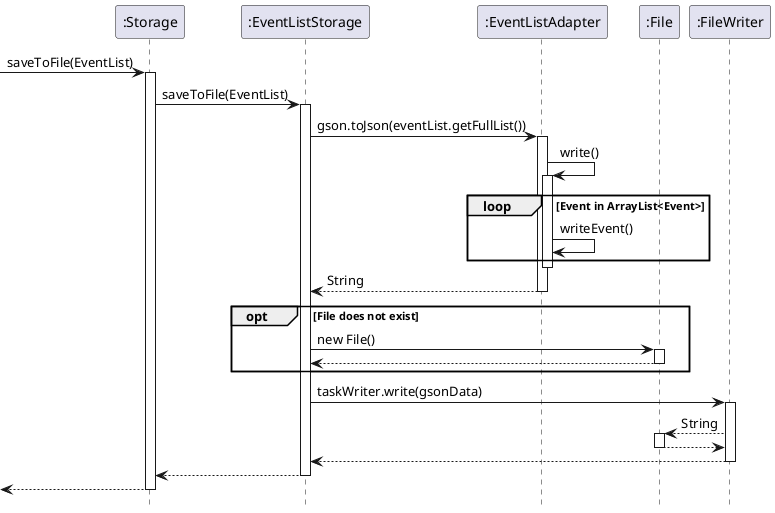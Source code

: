 @startuml
hide footbox
-> ":Storage" : saveToFile(EventList)
activate ":Storage"
    ":Storage" -> ":EventListStorage" : saveToFile(EventList)
    activate ":EventListStorage"
    ":EventListStorage" -> ":EventListAdapter" :  gson.toJson(eventList.getFullList())
    activate ":EventListAdapter"
    ":EventListAdapter" -> ":EventListAdapter" : write()
    activate ":EventListAdapter"
    loop Event in ArrayList<Event>
        ":EventListAdapter" -> ":EventListAdapter" : writeEvent()
    end
    deactivate ":EventListAdapter"
    ":EventListAdapter" --> ":EventListStorage" : String
    deactivate ":EventListAdapter"
    opt File does not exist
        ":EventListStorage" -> ":File" : new File()
        activate ":File"
        ":File" --> ":EventListStorage"
        deactivate ":File"
    end
    ":EventListStorage" -> ":FileWriter" : taskWriter.write(gsonData)
    activate ":FileWriter"
    ":FileWriter" --> ":File" : String
    activate ":File"
    ":File" --> ":FileWriter"
    deactivate ":File"
    ":FileWriter" --> ":EventListStorage"
    deactivate ":FileWriter"
    ":EventListStorage" --> ":Storage"
    deactivate ":EventListStorage"
    <-- ":Storage"
    deactivate ":Storage"

@enduml